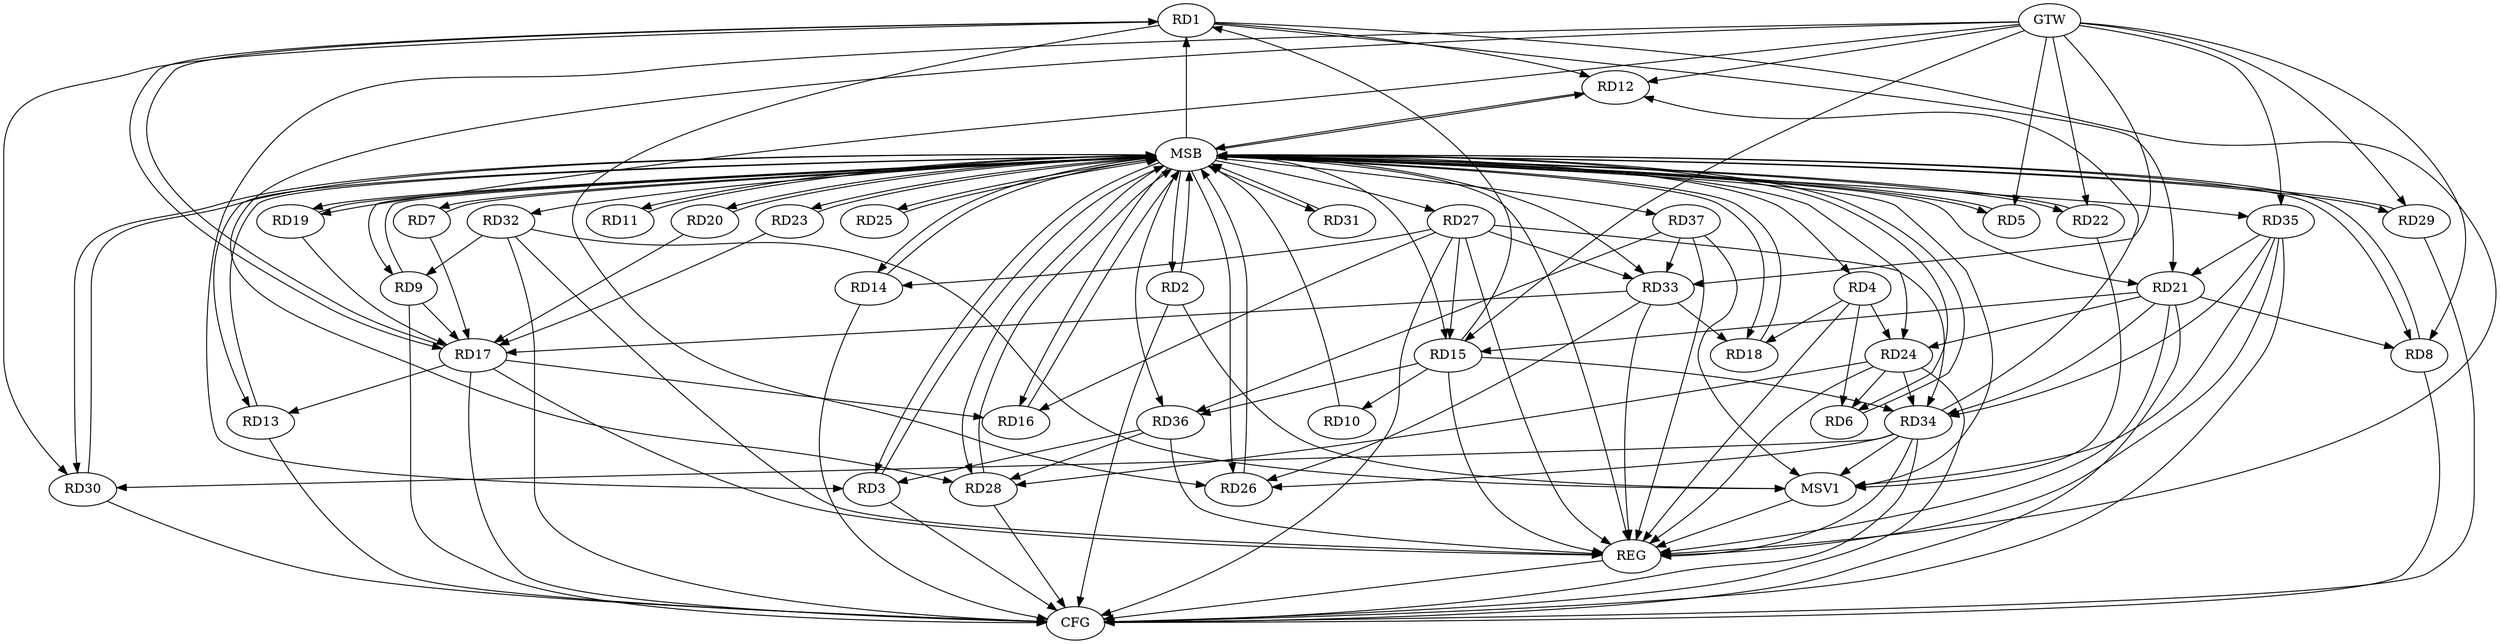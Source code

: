 strict digraph G {
  RD1 [ label="RD1" ];
  RD2 [ label="RD2" ];
  RD3 [ label="RD3" ];
  RD4 [ label="RD4" ];
  RD5 [ label="RD5" ];
  RD6 [ label="RD6" ];
  RD7 [ label="RD7" ];
  RD8 [ label="RD8" ];
  RD9 [ label="RD9" ];
  RD10 [ label="RD10" ];
  RD11 [ label="RD11" ];
  RD12 [ label="RD12" ];
  RD13 [ label="RD13" ];
  RD14 [ label="RD14" ];
  RD15 [ label="RD15" ];
  RD16 [ label="RD16" ];
  RD17 [ label="RD17" ];
  RD18 [ label="RD18" ];
  RD19 [ label="RD19" ];
  RD20 [ label="RD20" ];
  RD21 [ label="RD21" ];
  RD22 [ label="RD22" ];
  RD23 [ label="RD23" ];
  RD24 [ label="RD24" ];
  RD25 [ label="RD25" ];
  RD26 [ label="RD26" ];
  RD27 [ label="RD27" ];
  RD28 [ label="RD28" ];
  RD29 [ label="RD29" ];
  RD30 [ label="RD30" ];
  RD31 [ label="RD31" ];
  RD32 [ label="RD32" ];
  RD33 [ label="RD33" ];
  RD34 [ label="RD34" ];
  RD35 [ label="RD35" ];
  RD36 [ label="RD36" ];
  RD37 [ label="RD37" ];
  GTW [ label="GTW" ];
  REG [ label="REG" ];
  MSB [ label="MSB" ];
  CFG [ label="CFG" ];
  MSV1 [ label="MSV1" ];
  RD1 -> RD12;
  RD15 -> RD1;
  RD17 -> RD1;
  RD1 -> RD21;
  RD1 -> RD26;
  RD1 -> RD30;
  RD36 -> RD3;
  RD4 -> RD6;
  RD4 -> RD18;
  RD4 -> RD24;
  RD24 -> RD6;
  RD21 -> RD8;
  RD32 -> RD9;
  RD15 -> RD10;
  RD34 -> RD12;
  RD17 -> RD13;
  RD27 -> RD14;
  RD21 -> RD15;
  RD27 -> RD15;
  RD15 -> RD34;
  RD15 -> RD36;
  RD17 -> RD16;
  RD27 -> RD16;
  RD33 -> RD18;
  RD21 -> RD24;
  RD21 -> RD34;
  RD35 -> RD21;
  RD24 -> RD28;
  RD24 -> RD34;
  RD33 -> RD26;
  RD34 -> RD26;
  RD27 -> RD33;
  RD27 -> RD34;
  RD36 -> RD28;
  RD34 -> RD30;
  RD37 -> RD33;
  RD35 -> RD34;
  RD37 -> RD36;
  GTW -> RD33;
  GTW -> RD5;
  GTW -> RD22;
  GTW -> RD8;
  GTW -> RD3;
  GTW -> RD15;
  GTW -> RD19;
  GTW -> RD35;
  GTW -> RD28;
  GTW -> RD29;
  GTW -> RD12;
  RD1 -> REG;
  RD4 -> REG;
  RD15 -> REG;
  RD17 -> REG;
  RD21 -> REG;
  RD24 -> REG;
  RD27 -> REG;
  RD32 -> REG;
  RD33 -> REG;
  RD34 -> REG;
  RD35 -> REG;
  RD36 -> REG;
  RD37 -> REG;
  RD2 -> MSB;
  MSB -> RD1;
  MSB -> RD18;
  MSB -> RD24;
  MSB -> RD36;
  MSB -> REG;
  RD3 -> MSB;
  MSB -> RD2;
  MSB -> RD25;
  MSB -> RD28;
  MSB -> RD30;
  RD5 -> MSB;
  MSB -> RD7;
  RD6 -> MSB;
  MSB -> RD27;
  RD7 -> MSB;
  MSB -> RD3;
  MSB -> RD19;
  MSB -> RD26;
  RD8 -> MSB;
  MSB -> RD4;
  MSB -> RD31;
  RD9 -> MSB;
  MSB -> RD14;
  RD10 -> MSB;
  MSB -> RD32;
  RD11 -> MSB;
  MSB -> RD15;
  MSB -> RD33;
  RD12 -> MSB;
  MSB -> RD20;
  MSB -> RD21;
  MSB -> RD22;
  MSB -> RD35;
  RD13 -> MSB;
  MSB -> RD6;
  MSB -> RD23;
  RD14 -> MSB;
  MSB -> RD12;
  MSB -> RD13;
  RD16 -> MSB;
  MSB -> RD9;
  RD18 -> MSB;
  MSB -> RD29;
  MSB -> RD37;
  RD19 -> MSB;
  MSB -> RD5;
  RD20 -> MSB;
  MSB -> RD11;
  RD22 -> MSB;
  MSB -> RD16;
  RD23 -> MSB;
  RD25 -> MSB;
  RD26 -> MSB;
  RD28 -> MSB;
  MSB -> RD8;
  RD29 -> MSB;
  RD30 -> MSB;
  RD31 -> MSB;
  RD29 -> CFG;
  RD14 -> CFG;
  RD27 -> CFG;
  RD34 -> CFG;
  RD13 -> CFG;
  RD17 -> CFG;
  RD2 -> CFG;
  RD3 -> CFG;
  RD28 -> CFG;
  RD21 -> CFG;
  RD24 -> CFG;
  RD35 -> CFG;
  RD32 -> CFG;
  RD9 -> CFG;
  RD8 -> CFG;
  RD30 -> CFG;
  REG -> CFG;
  RD9 -> RD17;
  RD20 -> RD17;
  RD1 -> RD17;
  RD33 -> RD17;
  RD7 -> RD17;
  RD23 -> RD17;
  RD19 -> RD17;
  RD32 -> MSV1;
  RD34 -> MSV1;
  RD35 -> MSV1;
  RD37 -> MSV1;
  MSB -> MSV1;
  RD22 -> MSV1;
  RD2 -> MSV1;
  MSV1 -> REG;
}
